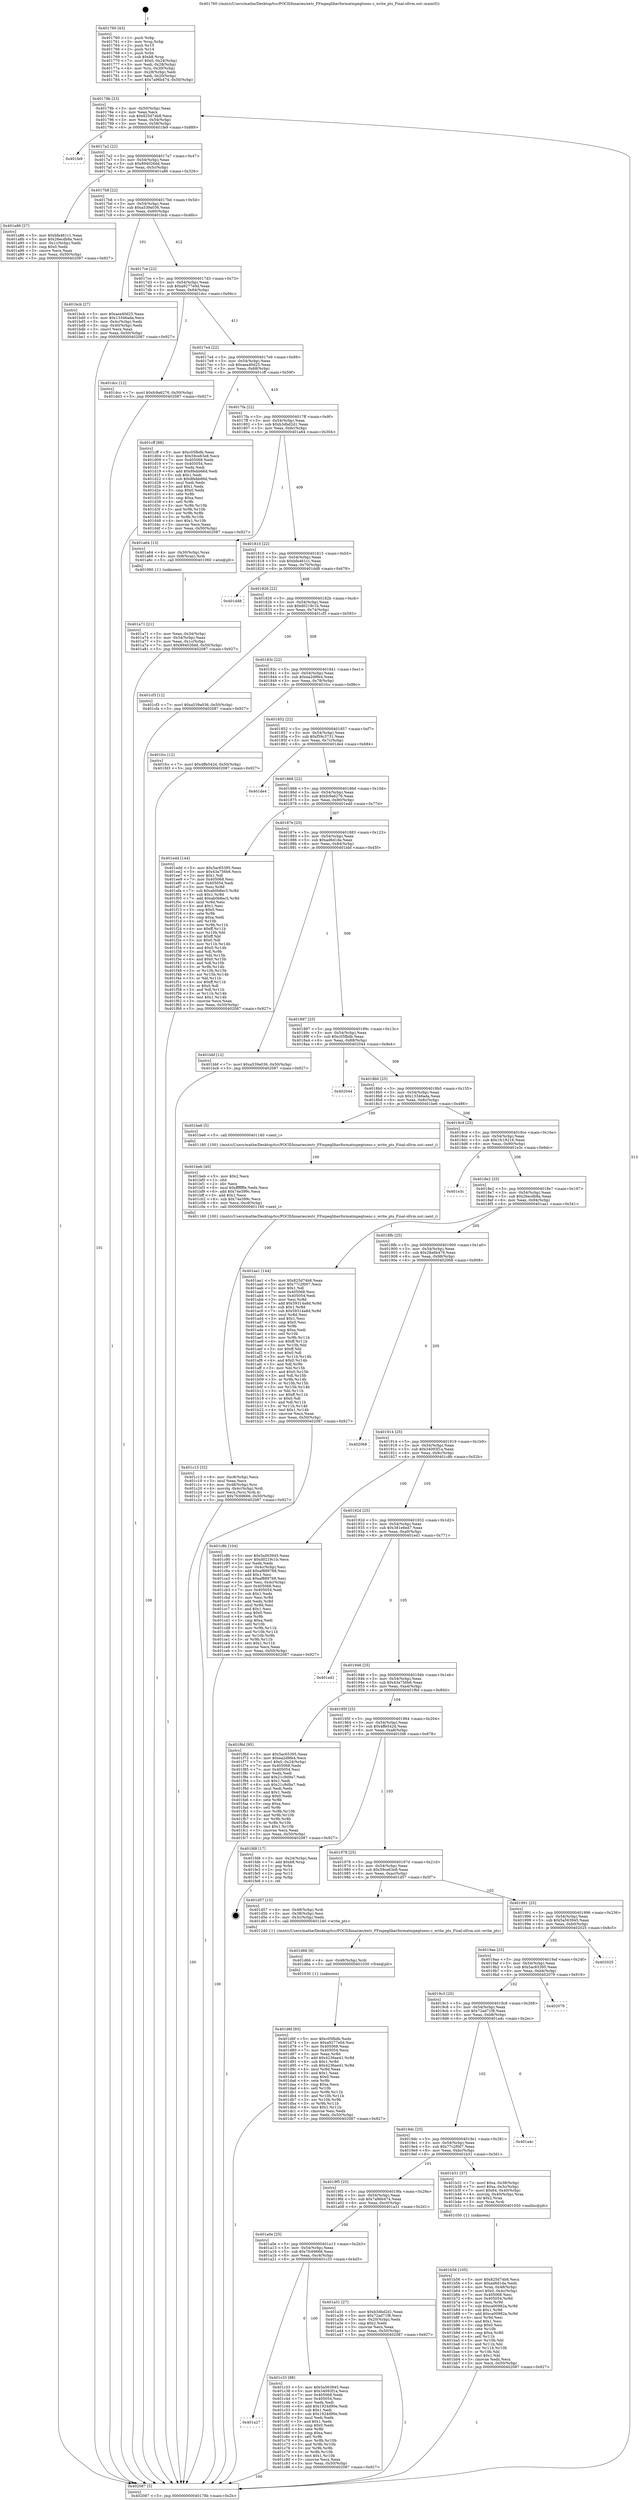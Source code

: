 digraph "0x401760" {
  label = "0x401760 (/mnt/c/Users/mathe/Desktop/tcc/POCII/binaries/extr_FFmpeglibavformatmpegtsenc.c_write_pts_Final-ollvm.out::main(0))"
  labelloc = "t"
  node[shape=record]

  Entry [label="",width=0.3,height=0.3,shape=circle,fillcolor=black,style=filled]
  "0x40178b" [label="{
     0x40178b [23]\l
     | [instrs]\l
     &nbsp;&nbsp;0x40178b \<+3\>: mov -0x50(%rbp),%eax\l
     &nbsp;&nbsp;0x40178e \<+2\>: mov %eax,%ecx\l
     &nbsp;&nbsp;0x401790 \<+6\>: sub $0x825d74b8,%ecx\l
     &nbsp;&nbsp;0x401796 \<+3\>: mov %eax,-0x54(%rbp)\l
     &nbsp;&nbsp;0x401799 \<+3\>: mov %ecx,-0x58(%rbp)\l
     &nbsp;&nbsp;0x40179c \<+6\>: je 0000000000401fe9 \<main+0x889\>\l
  }"]
  "0x401fe9" [label="{
     0x401fe9\l
  }", style=dashed]
  "0x4017a2" [label="{
     0x4017a2 [22]\l
     | [instrs]\l
     &nbsp;&nbsp;0x4017a2 \<+5\>: jmp 00000000004017a7 \<main+0x47\>\l
     &nbsp;&nbsp;0x4017a7 \<+3\>: mov -0x54(%rbp),%eax\l
     &nbsp;&nbsp;0x4017aa \<+5\>: sub $0x894026dd,%eax\l
     &nbsp;&nbsp;0x4017af \<+3\>: mov %eax,-0x5c(%rbp)\l
     &nbsp;&nbsp;0x4017b2 \<+6\>: je 0000000000401a86 \<main+0x326\>\l
  }"]
  Exit [label="",width=0.3,height=0.3,shape=circle,fillcolor=black,style=filled,peripheries=2]
  "0x401a86" [label="{
     0x401a86 [27]\l
     | [instrs]\l
     &nbsp;&nbsp;0x401a86 \<+5\>: mov $0xbfa461c1,%eax\l
     &nbsp;&nbsp;0x401a8b \<+5\>: mov $0x26ecdb8a,%ecx\l
     &nbsp;&nbsp;0x401a90 \<+3\>: mov -0x1c(%rbp),%edx\l
     &nbsp;&nbsp;0x401a93 \<+3\>: cmp $0x0,%edx\l
     &nbsp;&nbsp;0x401a96 \<+3\>: cmove %ecx,%eax\l
     &nbsp;&nbsp;0x401a99 \<+3\>: mov %eax,-0x50(%rbp)\l
     &nbsp;&nbsp;0x401a9c \<+5\>: jmp 0000000000402087 \<main+0x927\>\l
  }"]
  "0x4017b8" [label="{
     0x4017b8 [22]\l
     | [instrs]\l
     &nbsp;&nbsp;0x4017b8 \<+5\>: jmp 00000000004017bd \<main+0x5d\>\l
     &nbsp;&nbsp;0x4017bd \<+3\>: mov -0x54(%rbp),%eax\l
     &nbsp;&nbsp;0x4017c0 \<+5\>: sub $0xa539a036,%eax\l
     &nbsp;&nbsp;0x4017c5 \<+3\>: mov %eax,-0x60(%rbp)\l
     &nbsp;&nbsp;0x4017c8 \<+6\>: je 0000000000401bcb \<main+0x46b\>\l
  }"]
  "0x401d6f" [label="{
     0x401d6f [93]\l
     | [instrs]\l
     &nbsp;&nbsp;0x401d6f \<+5\>: mov $0xc05fbdb,%edx\l
     &nbsp;&nbsp;0x401d74 \<+5\>: mov $0xa9277e0d,%esi\l
     &nbsp;&nbsp;0x401d79 \<+7\>: mov 0x405068,%eax\l
     &nbsp;&nbsp;0x401d80 \<+7\>: mov 0x405054,%ecx\l
     &nbsp;&nbsp;0x401d87 \<+3\>: mov %eax,%r8d\l
     &nbsp;&nbsp;0x401d8a \<+7\>: add $0x4236ae41,%r8d\l
     &nbsp;&nbsp;0x401d91 \<+4\>: sub $0x1,%r8d\l
     &nbsp;&nbsp;0x401d95 \<+7\>: sub $0x4236ae41,%r8d\l
     &nbsp;&nbsp;0x401d9c \<+4\>: imul %r8d,%eax\l
     &nbsp;&nbsp;0x401da0 \<+3\>: and $0x1,%eax\l
     &nbsp;&nbsp;0x401da3 \<+3\>: cmp $0x0,%eax\l
     &nbsp;&nbsp;0x401da6 \<+4\>: sete %r9b\l
     &nbsp;&nbsp;0x401daa \<+3\>: cmp $0xa,%ecx\l
     &nbsp;&nbsp;0x401dad \<+4\>: setl %r10b\l
     &nbsp;&nbsp;0x401db1 \<+3\>: mov %r9b,%r11b\l
     &nbsp;&nbsp;0x401db4 \<+3\>: and %r10b,%r11b\l
     &nbsp;&nbsp;0x401db7 \<+3\>: xor %r10b,%r9b\l
     &nbsp;&nbsp;0x401dba \<+3\>: or %r9b,%r11b\l
     &nbsp;&nbsp;0x401dbd \<+4\>: test $0x1,%r11b\l
     &nbsp;&nbsp;0x401dc1 \<+3\>: cmovne %esi,%edx\l
     &nbsp;&nbsp;0x401dc4 \<+3\>: mov %edx,-0x50(%rbp)\l
     &nbsp;&nbsp;0x401dc7 \<+5\>: jmp 0000000000402087 \<main+0x927\>\l
  }"]
  "0x401bcb" [label="{
     0x401bcb [27]\l
     | [instrs]\l
     &nbsp;&nbsp;0x401bcb \<+5\>: mov $0xaea40d25,%eax\l
     &nbsp;&nbsp;0x401bd0 \<+5\>: mov $0x13346ada,%ecx\l
     &nbsp;&nbsp;0x401bd5 \<+3\>: mov -0x4c(%rbp),%edx\l
     &nbsp;&nbsp;0x401bd8 \<+3\>: cmp -0x40(%rbp),%edx\l
     &nbsp;&nbsp;0x401bdb \<+3\>: cmovl %ecx,%eax\l
     &nbsp;&nbsp;0x401bde \<+3\>: mov %eax,-0x50(%rbp)\l
     &nbsp;&nbsp;0x401be1 \<+5\>: jmp 0000000000402087 \<main+0x927\>\l
  }"]
  "0x4017ce" [label="{
     0x4017ce [22]\l
     | [instrs]\l
     &nbsp;&nbsp;0x4017ce \<+5\>: jmp 00000000004017d3 \<main+0x73\>\l
     &nbsp;&nbsp;0x4017d3 \<+3\>: mov -0x54(%rbp),%eax\l
     &nbsp;&nbsp;0x4017d6 \<+5\>: sub $0xa9277e0d,%eax\l
     &nbsp;&nbsp;0x4017db \<+3\>: mov %eax,-0x64(%rbp)\l
     &nbsp;&nbsp;0x4017de \<+6\>: je 0000000000401dcc \<main+0x66c\>\l
  }"]
  "0x401d66" [label="{
     0x401d66 [9]\l
     | [instrs]\l
     &nbsp;&nbsp;0x401d66 \<+4\>: mov -0x48(%rbp),%rdi\l
     &nbsp;&nbsp;0x401d6a \<+5\>: call 0000000000401030 \<free@plt\>\l
     | [calls]\l
     &nbsp;&nbsp;0x401030 \{1\} (unknown)\l
  }"]
  "0x401dcc" [label="{
     0x401dcc [12]\l
     | [instrs]\l
     &nbsp;&nbsp;0x401dcc \<+7\>: movl $0xfc9a6276,-0x50(%rbp)\l
     &nbsp;&nbsp;0x401dd3 \<+5\>: jmp 0000000000402087 \<main+0x927\>\l
  }"]
  "0x4017e4" [label="{
     0x4017e4 [22]\l
     | [instrs]\l
     &nbsp;&nbsp;0x4017e4 \<+5\>: jmp 00000000004017e9 \<main+0x89\>\l
     &nbsp;&nbsp;0x4017e9 \<+3\>: mov -0x54(%rbp),%eax\l
     &nbsp;&nbsp;0x4017ec \<+5\>: sub $0xaea40d25,%eax\l
     &nbsp;&nbsp;0x4017f1 \<+3\>: mov %eax,-0x68(%rbp)\l
     &nbsp;&nbsp;0x4017f4 \<+6\>: je 0000000000401cff \<main+0x59f\>\l
  }"]
  "0x401a27" [label="{
     0x401a27\l
  }", style=dashed]
  "0x401cff" [label="{
     0x401cff [88]\l
     | [instrs]\l
     &nbsp;&nbsp;0x401cff \<+5\>: mov $0xc05fbdb,%eax\l
     &nbsp;&nbsp;0x401d04 \<+5\>: mov $0x59ce63e8,%ecx\l
     &nbsp;&nbsp;0x401d09 \<+7\>: mov 0x405068,%edx\l
     &nbsp;&nbsp;0x401d10 \<+7\>: mov 0x405054,%esi\l
     &nbsp;&nbsp;0x401d17 \<+2\>: mov %edx,%edi\l
     &nbsp;&nbsp;0x401d19 \<+6\>: add $0x8febb66d,%edi\l
     &nbsp;&nbsp;0x401d1f \<+3\>: sub $0x1,%edi\l
     &nbsp;&nbsp;0x401d22 \<+6\>: sub $0x8febb66d,%edi\l
     &nbsp;&nbsp;0x401d28 \<+3\>: imul %edi,%edx\l
     &nbsp;&nbsp;0x401d2b \<+3\>: and $0x1,%edx\l
     &nbsp;&nbsp;0x401d2e \<+3\>: cmp $0x0,%edx\l
     &nbsp;&nbsp;0x401d31 \<+4\>: sete %r8b\l
     &nbsp;&nbsp;0x401d35 \<+3\>: cmp $0xa,%esi\l
     &nbsp;&nbsp;0x401d38 \<+4\>: setl %r9b\l
     &nbsp;&nbsp;0x401d3c \<+3\>: mov %r8b,%r10b\l
     &nbsp;&nbsp;0x401d3f \<+3\>: and %r9b,%r10b\l
     &nbsp;&nbsp;0x401d42 \<+3\>: xor %r9b,%r8b\l
     &nbsp;&nbsp;0x401d45 \<+3\>: or %r8b,%r10b\l
     &nbsp;&nbsp;0x401d48 \<+4\>: test $0x1,%r10b\l
     &nbsp;&nbsp;0x401d4c \<+3\>: cmovne %ecx,%eax\l
     &nbsp;&nbsp;0x401d4f \<+3\>: mov %eax,-0x50(%rbp)\l
     &nbsp;&nbsp;0x401d52 \<+5\>: jmp 0000000000402087 \<main+0x927\>\l
  }"]
  "0x4017fa" [label="{
     0x4017fa [22]\l
     | [instrs]\l
     &nbsp;&nbsp;0x4017fa \<+5\>: jmp 00000000004017ff \<main+0x9f\>\l
     &nbsp;&nbsp;0x4017ff \<+3\>: mov -0x54(%rbp),%eax\l
     &nbsp;&nbsp;0x401802 \<+5\>: sub $0xb3dbd2d1,%eax\l
     &nbsp;&nbsp;0x401807 \<+3\>: mov %eax,-0x6c(%rbp)\l
     &nbsp;&nbsp;0x40180a \<+6\>: je 0000000000401a64 \<main+0x304\>\l
  }"]
  "0x401c33" [label="{
     0x401c33 [88]\l
     | [instrs]\l
     &nbsp;&nbsp;0x401c33 \<+5\>: mov $0x5a563945,%eax\l
     &nbsp;&nbsp;0x401c38 \<+5\>: mov $0x34093f1a,%ecx\l
     &nbsp;&nbsp;0x401c3d \<+7\>: mov 0x405068,%edx\l
     &nbsp;&nbsp;0x401c44 \<+7\>: mov 0x405054,%esi\l
     &nbsp;&nbsp;0x401c4b \<+2\>: mov %edx,%edi\l
     &nbsp;&nbsp;0x401c4d \<+6\>: add $0x1924d90e,%edi\l
     &nbsp;&nbsp;0x401c53 \<+3\>: sub $0x1,%edi\l
     &nbsp;&nbsp;0x401c56 \<+6\>: sub $0x1924d90e,%edi\l
     &nbsp;&nbsp;0x401c5c \<+3\>: imul %edi,%edx\l
     &nbsp;&nbsp;0x401c5f \<+3\>: and $0x1,%edx\l
     &nbsp;&nbsp;0x401c62 \<+3\>: cmp $0x0,%edx\l
     &nbsp;&nbsp;0x401c65 \<+4\>: sete %r8b\l
     &nbsp;&nbsp;0x401c69 \<+3\>: cmp $0xa,%esi\l
     &nbsp;&nbsp;0x401c6c \<+4\>: setl %r9b\l
     &nbsp;&nbsp;0x401c70 \<+3\>: mov %r8b,%r10b\l
     &nbsp;&nbsp;0x401c73 \<+3\>: and %r9b,%r10b\l
     &nbsp;&nbsp;0x401c76 \<+3\>: xor %r9b,%r8b\l
     &nbsp;&nbsp;0x401c79 \<+3\>: or %r8b,%r10b\l
     &nbsp;&nbsp;0x401c7c \<+4\>: test $0x1,%r10b\l
     &nbsp;&nbsp;0x401c80 \<+3\>: cmovne %ecx,%eax\l
     &nbsp;&nbsp;0x401c83 \<+3\>: mov %eax,-0x50(%rbp)\l
     &nbsp;&nbsp;0x401c86 \<+5\>: jmp 0000000000402087 \<main+0x927\>\l
  }"]
  "0x401a64" [label="{
     0x401a64 [13]\l
     | [instrs]\l
     &nbsp;&nbsp;0x401a64 \<+4\>: mov -0x30(%rbp),%rax\l
     &nbsp;&nbsp;0x401a68 \<+4\>: mov 0x8(%rax),%rdi\l
     &nbsp;&nbsp;0x401a6c \<+5\>: call 0000000000401060 \<atoi@plt\>\l
     | [calls]\l
     &nbsp;&nbsp;0x401060 \{1\} (unknown)\l
  }"]
  "0x401810" [label="{
     0x401810 [22]\l
     | [instrs]\l
     &nbsp;&nbsp;0x401810 \<+5\>: jmp 0000000000401815 \<main+0xb5\>\l
     &nbsp;&nbsp;0x401815 \<+3\>: mov -0x54(%rbp),%eax\l
     &nbsp;&nbsp;0x401818 \<+5\>: sub $0xbfa461c1,%eax\l
     &nbsp;&nbsp;0x40181d \<+3\>: mov %eax,-0x70(%rbp)\l
     &nbsp;&nbsp;0x401820 \<+6\>: je 0000000000401dd8 \<main+0x678\>\l
  }"]
  "0x401c13" [label="{
     0x401c13 [32]\l
     | [instrs]\l
     &nbsp;&nbsp;0x401c13 \<+6\>: mov -0xc8(%rbp),%ecx\l
     &nbsp;&nbsp;0x401c19 \<+3\>: imul %eax,%ecx\l
     &nbsp;&nbsp;0x401c1c \<+4\>: mov -0x48(%rbp),%rsi\l
     &nbsp;&nbsp;0x401c20 \<+4\>: movslq -0x4c(%rbp),%rdi\l
     &nbsp;&nbsp;0x401c24 \<+3\>: mov %ecx,(%rsi,%rdi,4)\l
     &nbsp;&nbsp;0x401c27 \<+7\>: movl $0x7fc69666,-0x50(%rbp)\l
     &nbsp;&nbsp;0x401c2e \<+5\>: jmp 0000000000402087 \<main+0x927\>\l
  }"]
  "0x401dd8" [label="{
     0x401dd8\l
  }", style=dashed]
  "0x401826" [label="{
     0x401826 [22]\l
     | [instrs]\l
     &nbsp;&nbsp;0x401826 \<+5\>: jmp 000000000040182b \<main+0xcb\>\l
     &nbsp;&nbsp;0x40182b \<+3\>: mov -0x54(%rbp),%eax\l
     &nbsp;&nbsp;0x40182e \<+5\>: sub $0xd0219c1b,%eax\l
     &nbsp;&nbsp;0x401833 \<+3\>: mov %eax,-0x74(%rbp)\l
     &nbsp;&nbsp;0x401836 \<+6\>: je 0000000000401cf3 \<main+0x593\>\l
  }"]
  "0x401beb" [label="{
     0x401beb [40]\l
     | [instrs]\l
     &nbsp;&nbsp;0x401beb \<+5\>: mov $0x2,%ecx\l
     &nbsp;&nbsp;0x401bf0 \<+1\>: cltd\l
     &nbsp;&nbsp;0x401bf1 \<+2\>: idiv %ecx\l
     &nbsp;&nbsp;0x401bf3 \<+6\>: imul $0xfffffffe,%edx,%ecx\l
     &nbsp;&nbsp;0x401bf9 \<+6\>: add $0x74e399c,%ecx\l
     &nbsp;&nbsp;0x401bff \<+3\>: add $0x1,%ecx\l
     &nbsp;&nbsp;0x401c02 \<+6\>: sub $0x74e399c,%ecx\l
     &nbsp;&nbsp;0x401c08 \<+6\>: mov %ecx,-0xc8(%rbp)\l
     &nbsp;&nbsp;0x401c0e \<+5\>: call 0000000000401160 \<next_i\>\l
     | [calls]\l
     &nbsp;&nbsp;0x401160 \{100\} (/mnt/c/Users/mathe/Desktop/tcc/POCII/binaries/extr_FFmpeglibavformatmpegtsenc.c_write_pts_Final-ollvm.out::next_i)\l
  }"]
  "0x401cf3" [label="{
     0x401cf3 [12]\l
     | [instrs]\l
     &nbsp;&nbsp;0x401cf3 \<+7\>: movl $0xa539a036,-0x50(%rbp)\l
     &nbsp;&nbsp;0x401cfa \<+5\>: jmp 0000000000402087 \<main+0x927\>\l
  }"]
  "0x40183c" [label="{
     0x40183c [22]\l
     | [instrs]\l
     &nbsp;&nbsp;0x40183c \<+5\>: jmp 0000000000401841 \<main+0xe1\>\l
     &nbsp;&nbsp;0x401841 \<+3\>: mov -0x54(%rbp),%eax\l
     &nbsp;&nbsp;0x401844 \<+5\>: sub $0xea2d9fe4,%eax\l
     &nbsp;&nbsp;0x401849 \<+3\>: mov %eax,-0x78(%rbp)\l
     &nbsp;&nbsp;0x40184c \<+6\>: je 0000000000401fcc \<main+0x86c\>\l
  }"]
  "0x401b56" [label="{
     0x401b56 [105]\l
     | [instrs]\l
     &nbsp;&nbsp;0x401b56 \<+5\>: mov $0x825d74b8,%ecx\l
     &nbsp;&nbsp;0x401b5b \<+5\>: mov $0xad6d1da,%edx\l
     &nbsp;&nbsp;0x401b60 \<+4\>: mov %rax,-0x48(%rbp)\l
     &nbsp;&nbsp;0x401b64 \<+7\>: movl $0x0,-0x4c(%rbp)\l
     &nbsp;&nbsp;0x401b6b \<+7\>: mov 0x405068,%esi\l
     &nbsp;&nbsp;0x401b72 \<+8\>: mov 0x405054,%r8d\l
     &nbsp;&nbsp;0x401b7a \<+3\>: mov %esi,%r9d\l
     &nbsp;&nbsp;0x401b7d \<+7\>: sub $0xca00982a,%r9d\l
     &nbsp;&nbsp;0x401b84 \<+4\>: sub $0x1,%r9d\l
     &nbsp;&nbsp;0x401b88 \<+7\>: add $0xca00982a,%r9d\l
     &nbsp;&nbsp;0x401b8f \<+4\>: imul %r9d,%esi\l
     &nbsp;&nbsp;0x401b93 \<+3\>: and $0x1,%esi\l
     &nbsp;&nbsp;0x401b96 \<+3\>: cmp $0x0,%esi\l
     &nbsp;&nbsp;0x401b99 \<+4\>: sete %r10b\l
     &nbsp;&nbsp;0x401b9d \<+4\>: cmp $0xa,%r8d\l
     &nbsp;&nbsp;0x401ba1 \<+4\>: setl %r11b\l
     &nbsp;&nbsp;0x401ba5 \<+3\>: mov %r10b,%bl\l
     &nbsp;&nbsp;0x401ba8 \<+3\>: and %r11b,%bl\l
     &nbsp;&nbsp;0x401bab \<+3\>: xor %r11b,%r10b\l
     &nbsp;&nbsp;0x401bae \<+3\>: or %r10b,%bl\l
     &nbsp;&nbsp;0x401bb1 \<+3\>: test $0x1,%bl\l
     &nbsp;&nbsp;0x401bb4 \<+3\>: cmovne %edx,%ecx\l
     &nbsp;&nbsp;0x401bb7 \<+3\>: mov %ecx,-0x50(%rbp)\l
     &nbsp;&nbsp;0x401bba \<+5\>: jmp 0000000000402087 \<main+0x927\>\l
  }"]
  "0x401fcc" [label="{
     0x401fcc [12]\l
     | [instrs]\l
     &nbsp;&nbsp;0x401fcc \<+7\>: movl $0x4ffe542d,-0x50(%rbp)\l
     &nbsp;&nbsp;0x401fd3 \<+5\>: jmp 0000000000402087 \<main+0x927\>\l
  }"]
  "0x401852" [label="{
     0x401852 [22]\l
     | [instrs]\l
     &nbsp;&nbsp;0x401852 \<+5\>: jmp 0000000000401857 \<main+0xf7\>\l
     &nbsp;&nbsp;0x401857 \<+3\>: mov -0x54(%rbp),%eax\l
     &nbsp;&nbsp;0x40185a \<+5\>: sub $0xf59c3731,%eax\l
     &nbsp;&nbsp;0x40185f \<+3\>: mov %eax,-0x7c(%rbp)\l
     &nbsp;&nbsp;0x401862 \<+6\>: je 0000000000401de4 \<main+0x684\>\l
  }"]
  "0x401a71" [label="{
     0x401a71 [21]\l
     | [instrs]\l
     &nbsp;&nbsp;0x401a71 \<+3\>: mov %eax,-0x34(%rbp)\l
     &nbsp;&nbsp;0x401a74 \<+3\>: mov -0x34(%rbp),%eax\l
     &nbsp;&nbsp;0x401a77 \<+3\>: mov %eax,-0x1c(%rbp)\l
     &nbsp;&nbsp;0x401a7a \<+7\>: movl $0x894026dd,-0x50(%rbp)\l
     &nbsp;&nbsp;0x401a81 \<+5\>: jmp 0000000000402087 \<main+0x927\>\l
  }"]
  "0x401de4" [label="{
     0x401de4\l
  }", style=dashed]
  "0x401868" [label="{
     0x401868 [22]\l
     | [instrs]\l
     &nbsp;&nbsp;0x401868 \<+5\>: jmp 000000000040186d \<main+0x10d\>\l
     &nbsp;&nbsp;0x40186d \<+3\>: mov -0x54(%rbp),%eax\l
     &nbsp;&nbsp;0x401870 \<+5\>: sub $0xfc9a6276,%eax\l
     &nbsp;&nbsp;0x401875 \<+3\>: mov %eax,-0x80(%rbp)\l
     &nbsp;&nbsp;0x401878 \<+6\>: je 0000000000401edd \<main+0x77d\>\l
  }"]
  "0x401760" [label="{
     0x401760 [43]\l
     | [instrs]\l
     &nbsp;&nbsp;0x401760 \<+1\>: push %rbp\l
     &nbsp;&nbsp;0x401761 \<+3\>: mov %rsp,%rbp\l
     &nbsp;&nbsp;0x401764 \<+2\>: push %r15\l
     &nbsp;&nbsp;0x401766 \<+2\>: push %r14\l
     &nbsp;&nbsp;0x401768 \<+1\>: push %rbx\l
     &nbsp;&nbsp;0x401769 \<+7\>: sub $0xb8,%rsp\l
     &nbsp;&nbsp;0x401770 \<+7\>: movl $0x0,-0x24(%rbp)\l
     &nbsp;&nbsp;0x401777 \<+3\>: mov %edi,-0x28(%rbp)\l
     &nbsp;&nbsp;0x40177a \<+4\>: mov %rsi,-0x30(%rbp)\l
     &nbsp;&nbsp;0x40177e \<+3\>: mov -0x28(%rbp),%edi\l
     &nbsp;&nbsp;0x401781 \<+3\>: mov %edi,-0x20(%rbp)\l
     &nbsp;&nbsp;0x401784 \<+7\>: movl $0x7a96b474,-0x50(%rbp)\l
  }"]
  "0x401edd" [label="{
     0x401edd [144]\l
     | [instrs]\l
     &nbsp;&nbsp;0x401edd \<+5\>: mov $0x5ac65395,%eax\l
     &nbsp;&nbsp;0x401ee2 \<+5\>: mov $0x43a756b6,%ecx\l
     &nbsp;&nbsp;0x401ee7 \<+2\>: mov $0x1,%dl\l
     &nbsp;&nbsp;0x401ee9 \<+7\>: mov 0x405068,%esi\l
     &nbsp;&nbsp;0x401ef0 \<+7\>: mov 0x405054,%edi\l
     &nbsp;&nbsp;0x401ef7 \<+3\>: mov %esi,%r8d\l
     &nbsp;&nbsp;0x401efa \<+7\>: sub $0xab0b8ec5,%r8d\l
     &nbsp;&nbsp;0x401f01 \<+4\>: sub $0x1,%r8d\l
     &nbsp;&nbsp;0x401f05 \<+7\>: add $0xab0b8ec5,%r8d\l
     &nbsp;&nbsp;0x401f0c \<+4\>: imul %r8d,%esi\l
     &nbsp;&nbsp;0x401f10 \<+3\>: and $0x1,%esi\l
     &nbsp;&nbsp;0x401f13 \<+3\>: cmp $0x0,%esi\l
     &nbsp;&nbsp;0x401f16 \<+4\>: sete %r9b\l
     &nbsp;&nbsp;0x401f1a \<+3\>: cmp $0xa,%edi\l
     &nbsp;&nbsp;0x401f1d \<+4\>: setl %r10b\l
     &nbsp;&nbsp;0x401f21 \<+3\>: mov %r9b,%r11b\l
     &nbsp;&nbsp;0x401f24 \<+4\>: xor $0xff,%r11b\l
     &nbsp;&nbsp;0x401f28 \<+3\>: mov %r10b,%bl\l
     &nbsp;&nbsp;0x401f2b \<+3\>: xor $0xff,%bl\l
     &nbsp;&nbsp;0x401f2e \<+3\>: xor $0x0,%dl\l
     &nbsp;&nbsp;0x401f31 \<+3\>: mov %r11b,%r14b\l
     &nbsp;&nbsp;0x401f34 \<+4\>: and $0x0,%r14b\l
     &nbsp;&nbsp;0x401f38 \<+3\>: and %dl,%r9b\l
     &nbsp;&nbsp;0x401f3b \<+3\>: mov %bl,%r15b\l
     &nbsp;&nbsp;0x401f3e \<+4\>: and $0x0,%r15b\l
     &nbsp;&nbsp;0x401f42 \<+3\>: and %dl,%r10b\l
     &nbsp;&nbsp;0x401f45 \<+3\>: or %r9b,%r14b\l
     &nbsp;&nbsp;0x401f48 \<+3\>: or %r10b,%r15b\l
     &nbsp;&nbsp;0x401f4b \<+3\>: xor %r15b,%r14b\l
     &nbsp;&nbsp;0x401f4e \<+3\>: or %bl,%r11b\l
     &nbsp;&nbsp;0x401f51 \<+4\>: xor $0xff,%r11b\l
     &nbsp;&nbsp;0x401f55 \<+3\>: or $0x0,%dl\l
     &nbsp;&nbsp;0x401f58 \<+3\>: and %dl,%r11b\l
     &nbsp;&nbsp;0x401f5b \<+3\>: or %r11b,%r14b\l
     &nbsp;&nbsp;0x401f5e \<+4\>: test $0x1,%r14b\l
     &nbsp;&nbsp;0x401f62 \<+3\>: cmovne %ecx,%eax\l
     &nbsp;&nbsp;0x401f65 \<+3\>: mov %eax,-0x50(%rbp)\l
     &nbsp;&nbsp;0x401f68 \<+5\>: jmp 0000000000402087 \<main+0x927\>\l
  }"]
  "0x40187e" [label="{
     0x40187e [25]\l
     | [instrs]\l
     &nbsp;&nbsp;0x40187e \<+5\>: jmp 0000000000401883 \<main+0x123\>\l
     &nbsp;&nbsp;0x401883 \<+3\>: mov -0x54(%rbp),%eax\l
     &nbsp;&nbsp;0x401886 \<+5\>: sub $0xad6d1da,%eax\l
     &nbsp;&nbsp;0x40188b \<+6\>: mov %eax,-0x84(%rbp)\l
     &nbsp;&nbsp;0x401891 \<+6\>: je 0000000000401bbf \<main+0x45f\>\l
  }"]
  "0x402087" [label="{
     0x402087 [5]\l
     | [instrs]\l
     &nbsp;&nbsp;0x402087 \<+5\>: jmp 000000000040178b \<main+0x2b\>\l
  }"]
  "0x401bbf" [label="{
     0x401bbf [12]\l
     | [instrs]\l
     &nbsp;&nbsp;0x401bbf \<+7\>: movl $0xa539a036,-0x50(%rbp)\l
     &nbsp;&nbsp;0x401bc6 \<+5\>: jmp 0000000000402087 \<main+0x927\>\l
  }"]
  "0x401897" [label="{
     0x401897 [25]\l
     | [instrs]\l
     &nbsp;&nbsp;0x401897 \<+5\>: jmp 000000000040189c \<main+0x13c\>\l
     &nbsp;&nbsp;0x40189c \<+3\>: mov -0x54(%rbp),%eax\l
     &nbsp;&nbsp;0x40189f \<+5\>: sub $0xc05fbdb,%eax\l
     &nbsp;&nbsp;0x4018a4 \<+6\>: mov %eax,-0x88(%rbp)\l
     &nbsp;&nbsp;0x4018aa \<+6\>: je 0000000000402044 \<main+0x8e4\>\l
  }"]
  "0x401a0e" [label="{
     0x401a0e [25]\l
     | [instrs]\l
     &nbsp;&nbsp;0x401a0e \<+5\>: jmp 0000000000401a13 \<main+0x2b3\>\l
     &nbsp;&nbsp;0x401a13 \<+3\>: mov -0x54(%rbp),%eax\l
     &nbsp;&nbsp;0x401a16 \<+5\>: sub $0x7fc69666,%eax\l
     &nbsp;&nbsp;0x401a1b \<+6\>: mov %eax,-0xc4(%rbp)\l
     &nbsp;&nbsp;0x401a21 \<+6\>: je 0000000000401c33 \<main+0x4d3\>\l
  }"]
  "0x402044" [label="{
     0x402044\l
  }", style=dashed]
  "0x4018b0" [label="{
     0x4018b0 [25]\l
     | [instrs]\l
     &nbsp;&nbsp;0x4018b0 \<+5\>: jmp 00000000004018b5 \<main+0x155\>\l
     &nbsp;&nbsp;0x4018b5 \<+3\>: mov -0x54(%rbp),%eax\l
     &nbsp;&nbsp;0x4018b8 \<+5\>: sub $0x13346ada,%eax\l
     &nbsp;&nbsp;0x4018bd \<+6\>: mov %eax,-0x8c(%rbp)\l
     &nbsp;&nbsp;0x4018c3 \<+6\>: je 0000000000401be6 \<main+0x486\>\l
  }"]
  "0x401a31" [label="{
     0x401a31 [27]\l
     | [instrs]\l
     &nbsp;&nbsp;0x401a31 \<+5\>: mov $0xb3dbd2d1,%eax\l
     &nbsp;&nbsp;0x401a36 \<+5\>: mov $0x72ad71f8,%ecx\l
     &nbsp;&nbsp;0x401a3b \<+3\>: mov -0x20(%rbp),%edx\l
     &nbsp;&nbsp;0x401a3e \<+3\>: cmp $0x2,%edx\l
     &nbsp;&nbsp;0x401a41 \<+3\>: cmovne %ecx,%eax\l
     &nbsp;&nbsp;0x401a44 \<+3\>: mov %eax,-0x50(%rbp)\l
     &nbsp;&nbsp;0x401a47 \<+5\>: jmp 0000000000402087 \<main+0x927\>\l
  }"]
  "0x401be6" [label="{
     0x401be6 [5]\l
     | [instrs]\l
     &nbsp;&nbsp;0x401be6 \<+5\>: call 0000000000401160 \<next_i\>\l
     | [calls]\l
     &nbsp;&nbsp;0x401160 \{100\} (/mnt/c/Users/mathe/Desktop/tcc/POCII/binaries/extr_FFmpeglibavformatmpegtsenc.c_write_pts_Final-ollvm.out::next_i)\l
  }"]
  "0x4018c9" [label="{
     0x4018c9 [25]\l
     | [instrs]\l
     &nbsp;&nbsp;0x4018c9 \<+5\>: jmp 00000000004018ce \<main+0x16e\>\l
     &nbsp;&nbsp;0x4018ce \<+3\>: mov -0x54(%rbp),%eax\l
     &nbsp;&nbsp;0x4018d1 \<+5\>: sub $0x1fc18216,%eax\l
     &nbsp;&nbsp;0x4018d6 \<+6\>: mov %eax,-0x90(%rbp)\l
     &nbsp;&nbsp;0x4018dc \<+6\>: je 0000000000401e3c \<main+0x6dc\>\l
  }"]
  "0x4019f5" [label="{
     0x4019f5 [25]\l
     | [instrs]\l
     &nbsp;&nbsp;0x4019f5 \<+5\>: jmp 00000000004019fa \<main+0x29a\>\l
     &nbsp;&nbsp;0x4019fa \<+3\>: mov -0x54(%rbp),%eax\l
     &nbsp;&nbsp;0x4019fd \<+5\>: sub $0x7a96b474,%eax\l
     &nbsp;&nbsp;0x401a02 \<+6\>: mov %eax,-0xc0(%rbp)\l
     &nbsp;&nbsp;0x401a08 \<+6\>: je 0000000000401a31 \<main+0x2d1\>\l
  }"]
  "0x401e3c" [label="{
     0x401e3c\l
  }", style=dashed]
  "0x4018e2" [label="{
     0x4018e2 [25]\l
     | [instrs]\l
     &nbsp;&nbsp;0x4018e2 \<+5\>: jmp 00000000004018e7 \<main+0x187\>\l
     &nbsp;&nbsp;0x4018e7 \<+3\>: mov -0x54(%rbp),%eax\l
     &nbsp;&nbsp;0x4018ea \<+5\>: sub $0x26ecdb8a,%eax\l
     &nbsp;&nbsp;0x4018ef \<+6\>: mov %eax,-0x94(%rbp)\l
     &nbsp;&nbsp;0x4018f5 \<+6\>: je 0000000000401aa1 \<main+0x341\>\l
  }"]
  "0x401b31" [label="{
     0x401b31 [37]\l
     | [instrs]\l
     &nbsp;&nbsp;0x401b31 \<+7\>: movl $0xa,-0x38(%rbp)\l
     &nbsp;&nbsp;0x401b38 \<+7\>: movl $0xa,-0x3c(%rbp)\l
     &nbsp;&nbsp;0x401b3f \<+7\>: movl $0x64,-0x40(%rbp)\l
     &nbsp;&nbsp;0x401b46 \<+4\>: movslq -0x40(%rbp),%rax\l
     &nbsp;&nbsp;0x401b4a \<+4\>: shl $0x2,%rax\l
     &nbsp;&nbsp;0x401b4e \<+3\>: mov %rax,%rdi\l
     &nbsp;&nbsp;0x401b51 \<+5\>: call 0000000000401050 \<malloc@plt\>\l
     | [calls]\l
     &nbsp;&nbsp;0x401050 \{1\} (unknown)\l
  }"]
  "0x401aa1" [label="{
     0x401aa1 [144]\l
     | [instrs]\l
     &nbsp;&nbsp;0x401aa1 \<+5\>: mov $0x825d74b8,%eax\l
     &nbsp;&nbsp;0x401aa6 \<+5\>: mov $0x77c2f007,%ecx\l
     &nbsp;&nbsp;0x401aab \<+2\>: mov $0x1,%dl\l
     &nbsp;&nbsp;0x401aad \<+7\>: mov 0x405068,%esi\l
     &nbsp;&nbsp;0x401ab4 \<+7\>: mov 0x405054,%edi\l
     &nbsp;&nbsp;0x401abb \<+3\>: mov %esi,%r8d\l
     &nbsp;&nbsp;0x401abe \<+7\>: add $0x59314a8d,%r8d\l
     &nbsp;&nbsp;0x401ac5 \<+4\>: sub $0x1,%r8d\l
     &nbsp;&nbsp;0x401ac9 \<+7\>: sub $0x59314a8d,%r8d\l
     &nbsp;&nbsp;0x401ad0 \<+4\>: imul %r8d,%esi\l
     &nbsp;&nbsp;0x401ad4 \<+3\>: and $0x1,%esi\l
     &nbsp;&nbsp;0x401ad7 \<+3\>: cmp $0x0,%esi\l
     &nbsp;&nbsp;0x401ada \<+4\>: sete %r9b\l
     &nbsp;&nbsp;0x401ade \<+3\>: cmp $0xa,%edi\l
     &nbsp;&nbsp;0x401ae1 \<+4\>: setl %r10b\l
     &nbsp;&nbsp;0x401ae5 \<+3\>: mov %r9b,%r11b\l
     &nbsp;&nbsp;0x401ae8 \<+4\>: xor $0xff,%r11b\l
     &nbsp;&nbsp;0x401aec \<+3\>: mov %r10b,%bl\l
     &nbsp;&nbsp;0x401aef \<+3\>: xor $0xff,%bl\l
     &nbsp;&nbsp;0x401af2 \<+3\>: xor $0x0,%dl\l
     &nbsp;&nbsp;0x401af5 \<+3\>: mov %r11b,%r14b\l
     &nbsp;&nbsp;0x401af8 \<+4\>: and $0x0,%r14b\l
     &nbsp;&nbsp;0x401afc \<+3\>: and %dl,%r9b\l
     &nbsp;&nbsp;0x401aff \<+3\>: mov %bl,%r15b\l
     &nbsp;&nbsp;0x401b02 \<+4\>: and $0x0,%r15b\l
     &nbsp;&nbsp;0x401b06 \<+3\>: and %dl,%r10b\l
     &nbsp;&nbsp;0x401b09 \<+3\>: or %r9b,%r14b\l
     &nbsp;&nbsp;0x401b0c \<+3\>: or %r10b,%r15b\l
     &nbsp;&nbsp;0x401b0f \<+3\>: xor %r15b,%r14b\l
     &nbsp;&nbsp;0x401b12 \<+3\>: or %bl,%r11b\l
     &nbsp;&nbsp;0x401b15 \<+4\>: xor $0xff,%r11b\l
     &nbsp;&nbsp;0x401b19 \<+3\>: or $0x0,%dl\l
     &nbsp;&nbsp;0x401b1c \<+3\>: and %dl,%r11b\l
     &nbsp;&nbsp;0x401b1f \<+3\>: or %r11b,%r14b\l
     &nbsp;&nbsp;0x401b22 \<+4\>: test $0x1,%r14b\l
     &nbsp;&nbsp;0x401b26 \<+3\>: cmovne %ecx,%eax\l
     &nbsp;&nbsp;0x401b29 \<+3\>: mov %eax,-0x50(%rbp)\l
     &nbsp;&nbsp;0x401b2c \<+5\>: jmp 0000000000402087 \<main+0x927\>\l
  }"]
  "0x4018fb" [label="{
     0x4018fb [25]\l
     | [instrs]\l
     &nbsp;&nbsp;0x4018fb \<+5\>: jmp 0000000000401900 \<main+0x1a0\>\l
     &nbsp;&nbsp;0x401900 \<+3\>: mov -0x54(%rbp),%eax\l
     &nbsp;&nbsp;0x401903 \<+5\>: sub $0x28a6b479,%eax\l
     &nbsp;&nbsp;0x401908 \<+6\>: mov %eax,-0x98(%rbp)\l
     &nbsp;&nbsp;0x40190e \<+6\>: je 0000000000402068 \<main+0x908\>\l
  }"]
  "0x4019dc" [label="{
     0x4019dc [25]\l
     | [instrs]\l
     &nbsp;&nbsp;0x4019dc \<+5\>: jmp 00000000004019e1 \<main+0x281\>\l
     &nbsp;&nbsp;0x4019e1 \<+3\>: mov -0x54(%rbp),%eax\l
     &nbsp;&nbsp;0x4019e4 \<+5\>: sub $0x77c2f007,%eax\l
     &nbsp;&nbsp;0x4019e9 \<+6\>: mov %eax,-0xbc(%rbp)\l
     &nbsp;&nbsp;0x4019ef \<+6\>: je 0000000000401b31 \<main+0x3d1\>\l
  }"]
  "0x402068" [label="{
     0x402068\l
  }", style=dashed]
  "0x401914" [label="{
     0x401914 [25]\l
     | [instrs]\l
     &nbsp;&nbsp;0x401914 \<+5\>: jmp 0000000000401919 \<main+0x1b9\>\l
     &nbsp;&nbsp;0x401919 \<+3\>: mov -0x54(%rbp),%eax\l
     &nbsp;&nbsp;0x40191c \<+5\>: sub $0x34093f1a,%eax\l
     &nbsp;&nbsp;0x401921 \<+6\>: mov %eax,-0x9c(%rbp)\l
     &nbsp;&nbsp;0x401927 \<+6\>: je 0000000000401c8b \<main+0x52b\>\l
  }"]
  "0x401a4c" [label="{
     0x401a4c\l
  }", style=dashed]
  "0x401c8b" [label="{
     0x401c8b [104]\l
     | [instrs]\l
     &nbsp;&nbsp;0x401c8b \<+5\>: mov $0x5a563945,%eax\l
     &nbsp;&nbsp;0x401c90 \<+5\>: mov $0xd0219c1b,%ecx\l
     &nbsp;&nbsp;0x401c95 \<+2\>: xor %edx,%edx\l
     &nbsp;&nbsp;0x401c97 \<+3\>: mov -0x4c(%rbp),%esi\l
     &nbsp;&nbsp;0x401c9a \<+6\>: add $0xaf889768,%esi\l
     &nbsp;&nbsp;0x401ca0 \<+3\>: add $0x1,%esi\l
     &nbsp;&nbsp;0x401ca3 \<+6\>: sub $0xaf889768,%esi\l
     &nbsp;&nbsp;0x401ca9 \<+3\>: mov %esi,-0x4c(%rbp)\l
     &nbsp;&nbsp;0x401cac \<+7\>: mov 0x405068,%esi\l
     &nbsp;&nbsp;0x401cb3 \<+7\>: mov 0x405054,%edi\l
     &nbsp;&nbsp;0x401cba \<+3\>: sub $0x1,%edx\l
     &nbsp;&nbsp;0x401cbd \<+3\>: mov %esi,%r8d\l
     &nbsp;&nbsp;0x401cc0 \<+3\>: add %edx,%r8d\l
     &nbsp;&nbsp;0x401cc3 \<+4\>: imul %r8d,%esi\l
     &nbsp;&nbsp;0x401cc7 \<+3\>: and $0x1,%esi\l
     &nbsp;&nbsp;0x401cca \<+3\>: cmp $0x0,%esi\l
     &nbsp;&nbsp;0x401ccd \<+4\>: sete %r9b\l
     &nbsp;&nbsp;0x401cd1 \<+3\>: cmp $0xa,%edi\l
     &nbsp;&nbsp;0x401cd4 \<+4\>: setl %r10b\l
     &nbsp;&nbsp;0x401cd8 \<+3\>: mov %r9b,%r11b\l
     &nbsp;&nbsp;0x401cdb \<+3\>: and %r10b,%r11b\l
     &nbsp;&nbsp;0x401cde \<+3\>: xor %r10b,%r9b\l
     &nbsp;&nbsp;0x401ce1 \<+3\>: or %r9b,%r11b\l
     &nbsp;&nbsp;0x401ce4 \<+4\>: test $0x1,%r11b\l
     &nbsp;&nbsp;0x401ce8 \<+3\>: cmovne %ecx,%eax\l
     &nbsp;&nbsp;0x401ceb \<+3\>: mov %eax,-0x50(%rbp)\l
     &nbsp;&nbsp;0x401cee \<+5\>: jmp 0000000000402087 \<main+0x927\>\l
  }"]
  "0x40192d" [label="{
     0x40192d [25]\l
     | [instrs]\l
     &nbsp;&nbsp;0x40192d \<+5\>: jmp 0000000000401932 \<main+0x1d2\>\l
     &nbsp;&nbsp;0x401932 \<+3\>: mov -0x54(%rbp),%eax\l
     &nbsp;&nbsp;0x401935 \<+5\>: sub $0x381e6ed7,%eax\l
     &nbsp;&nbsp;0x40193a \<+6\>: mov %eax,-0xa0(%rbp)\l
     &nbsp;&nbsp;0x401940 \<+6\>: je 0000000000401ed1 \<main+0x771\>\l
  }"]
  "0x4019c3" [label="{
     0x4019c3 [25]\l
     | [instrs]\l
     &nbsp;&nbsp;0x4019c3 \<+5\>: jmp 00000000004019c8 \<main+0x268\>\l
     &nbsp;&nbsp;0x4019c8 \<+3\>: mov -0x54(%rbp),%eax\l
     &nbsp;&nbsp;0x4019cb \<+5\>: sub $0x72ad71f8,%eax\l
     &nbsp;&nbsp;0x4019d0 \<+6\>: mov %eax,-0xb8(%rbp)\l
     &nbsp;&nbsp;0x4019d6 \<+6\>: je 0000000000401a4c \<main+0x2ec\>\l
  }"]
  "0x401ed1" [label="{
     0x401ed1\l
  }", style=dashed]
  "0x401946" [label="{
     0x401946 [25]\l
     | [instrs]\l
     &nbsp;&nbsp;0x401946 \<+5\>: jmp 000000000040194b \<main+0x1eb\>\l
     &nbsp;&nbsp;0x40194b \<+3\>: mov -0x54(%rbp),%eax\l
     &nbsp;&nbsp;0x40194e \<+5\>: sub $0x43a756b6,%eax\l
     &nbsp;&nbsp;0x401953 \<+6\>: mov %eax,-0xa4(%rbp)\l
     &nbsp;&nbsp;0x401959 \<+6\>: je 0000000000401f6d \<main+0x80d\>\l
  }"]
  "0x402079" [label="{
     0x402079\l
  }", style=dashed]
  "0x401f6d" [label="{
     0x401f6d [95]\l
     | [instrs]\l
     &nbsp;&nbsp;0x401f6d \<+5\>: mov $0x5ac65395,%eax\l
     &nbsp;&nbsp;0x401f72 \<+5\>: mov $0xea2d9fe4,%ecx\l
     &nbsp;&nbsp;0x401f77 \<+7\>: movl $0x0,-0x24(%rbp)\l
     &nbsp;&nbsp;0x401f7e \<+7\>: mov 0x405068,%edx\l
     &nbsp;&nbsp;0x401f85 \<+7\>: mov 0x405054,%esi\l
     &nbsp;&nbsp;0x401f8c \<+2\>: mov %edx,%edi\l
     &nbsp;&nbsp;0x401f8e \<+6\>: add $0x21c9d9a7,%edi\l
     &nbsp;&nbsp;0x401f94 \<+3\>: sub $0x1,%edi\l
     &nbsp;&nbsp;0x401f97 \<+6\>: sub $0x21c9d9a7,%edi\l
     &nbsp;&nbsp;0x401f9d \<+3\>: imul %edi,%edx\l
     &nbsp;&nbsp;0x401fa0 \<+3\>: and $0x1,%edx\l
     &nbsp;&nbsp;0x401fa3 \<+3\>: cmp $0x0,%edx\l
     &nbsp;&nbsp;0x401fa6 \<+4\>: sete %r8b\l
     &nbsp;&nbsp;0x401faa \<+3\>: cmp $0xa,%esi\l
     &nbsp;&nbsp;0x401fad \<+4\>: setl %r9b\l
     &nbsp;&nbsp;0x401fb1 \<+3\>: mov %r8b,%r10b\l
     &nbsp;&nbsp;0x401fb4 \<+3\>: and %r9b,%r10b\l
     &nbsp;&nbsp;0x401fb7 \<+3\>: xor %r9b,%r8b\l
     &nbsp;&nbsp;0x401fba \<+3\>: or %r8b,%r10b\l
     &nbsp;&nbsp;0x401fbd \<+4\>: test $0x1,%r10b\l
     &nbsp;&nbsp;0x401fc1 \<+3\>: cmovne %ecx,%eax\l
     &nbsp;&nbsp;0x401fc4 \<+3\>: mov %eax,-0x50(%rbp)\l
     &nbsp;&nbsp;0x401fc7 \<+5\>: jmp 0000000000402087 \<main+0x927\>\l
  }"]
  "0x40195f" [label="{
     0x40195f [25]\l
     | [instrs]\l
     &nbsp;&nbsp;0x40195f \<+5\>: jmp 0000000000401964 \<main+0x204\>\l
     &nbsp;&nbsp;0x401964 \<+3\>: mov -0x54(%rbp),%eax\l
     &nbsp;&nbsp;0x401967 \<+5\>: sub $0x4ffe542d,%eax\l
     &nbsp;&nbsp;0x40196c \<+6\>: mov %eax,-0xa8(%rbp)\l
     &nbsp;&nbsp;0x401972 \<+6\>: je 0000000000401fd8 \<main+0x878\>\l
  }"]
  "0x4019aa" [label="{
     0x4019aa [25]\l
     | [instrs]\l
     &nbsp;&nbsp;0x4019aa \<+5\>: jmp 00000000004019af \<main+0x24f\>\l
     &nbsp;&nbsp;0x4019af \<+3\>: mov -0x54(%rbp),%eax\l
     &nbsp;&nbsp;0x4019b2 \<+5\>: sub $0x5ac65395,%eax\l
     &nbsp;&nbsp;0x4019b7 \<+6\>: mov %eax,-0xb4(%rbp)\l
     &nbsp;&nbsp;0x4019bd \<+6\>: je 0000000000402079 \<main+0x919\>\l
  }"]
  "0x401fd8" [label="{
     0x401fd8 [17]\l
     | [instrs]\l
     &nbsp;&nbsp;0x401fd8 \<+3\>: mov -0x24(%rbp),%eax\l
     &nbsp;&nbsp;0x401fdb \<+7\>: add $0xb8,%rsp\l
     &nbsp;&nbsp;0x401fe2 \<+1\>: pop %rbx\l
     &nbsp;&nbsp;0x401fe3 \<+2\>: pop %r14\l
     &nbsp;&nbsp;0x401fe5 \<+2\>: pop %r15\l
     &nbsp;&nbsp;0x401fe7 \<+1\>: pop %rbp\l
     &nbsp;&nbsp;0x401fe8 \<+1\>: ret\l
  }"]
  "0x401978" [label="{
     0x401978 [25]\l
     | [instrs]\l
     &nbsp;&nbsp;0x401978 \<+5\>: jmp 000000000040197d \<main+0x21d\>\l
     &nbsp;&nbsp;0x40197d \<+3\>: mov -0x54(%rbp),%eax\l
     &nbsp;&nbsp;0x401980 \<+5\>: sub $0x59ce63e8,%eax\l
     &nbsp;&nbsp;0x401985 \<+6\>: mov %eax,-0xac(%rbp)\l
     &nbsp;&nbsp;0x40198b \<+6\>: je 0000000000401d57 \<main+0x5f7\>\l
  }"]
  "0x402025" [label="{
     0x402025\l
  }", style=dashed]
  "0x401d57" [label="{
     0x401d57 [15]\l
     | [instrs]\l
     &nbsp;&nbsp;0x401d57 \<+4\>: mov -0x48(%rbp),%rdi\l
     &nbsp;&nbsp;0x401d5b \<+3\>: mov -0x38(%rbp),%esi\l
     &nbsp;&nbsp;0x401d5e \<+3\>: mov -0x3c(%rbp),%edx\l
     &nbsp;&nbsp;0x401d61 \<+5\>: call 0000000000401240 \<write_pts\>\l
     | [calls]\l
     &nbsp;&nbsp;0x401240 \{1\} (/mnt/c/Users/mathe/Desktop/tcc/POCII/binaries/extr_FFmpeglibavformatmpegtsenc.c_write_pts_Final-ollvm.out::write_pts)\l
  }"]
  "0x401991" [label="{
     0x401991 [25]\l
     | [instrs]\l
     &nbsp;&nbsp;0x401991 \<+5\>: jmp 0000000000401996 \<main+0x236\>\l
     &nbsp;&nbsp;0x401996 \<+3\>: mov -0x54(%rbp),%eax\l
     &nbsp;&nbsp;0x401999 \<+5\>: sub $0x5a563945,%eax\l
     &nbsp;&nbsp;0x40199e \<+6\>: mov %eax,-0xb0(%rbp)\l
     &nbsp;&nbsp;0x4019a4 \<+6\>: je 0000000000402025 \<main+0x8c5\>\l
  }"]
  Entry -> "0x401760" [label=" 1"]
  "0x40178b" -> "0x401fe9" [label=" 0"]
  "0x40178b" -> "0x4017a2" [label=" 514"]
  "0x401fd8" -> Exit [label=" 1"]
  "0x4017a2" -> "0x401a86" [label=" 1"]
  "0x4017a2" -> "0x4017b8" [label=" 513"]
  "0x401fcc" -> "0x402087" [label=" 1"]
  "0x4017b8" -> "0x401bcb" [label=" 101"]
  "0x4017b8" -> "0x4017ce" [label=" 412"]
  "0x401f6d" -> "0x402087" [label=" 1"]
  "0x4017ce" -> "0x401dcc" [label=" 1"]
  "0x4017ce" -> "0x4017e4" [label=" 411"]
  "0x401edd" -> "0x402087" [label=" 1"]
  "0x4017e4" -> "0x401cff" [label=" 1"]
  "0x4017e4" -> "0x4017fa" [label=" 410"]
  "0x401dcc" -> "0x402087" [label=" 1"]
  "0x4017fa" -> "0x401a64" [label=" 1"]
  "0x4017fa" -> "0x401810" [label=" 409"]
  "0x401d6f" -> "0x402087" [label=" 1"]
  "0x401810" -> "0x401dd8" [label=" 0"]
  "0x401810" -> "0x401826" [label=" 409"]
  "0x401d57" -> "0x401d66" [label=" 1"]
  "0x401826" -> "0x401cf3" [label=" 100"]
  "0x401826" -> "0x40183c" [label=" 309"]
  "0x401cff" -> "0x402087" [label=" 1"]
  "0x40183c" -> "0x401fcc" [label=" 1"]
  "0x40183c" -> "0x401852" [label=" 308"]
  "0x401cf3" -> "0x402087" [label=" 100"]
  "0x401852" -> "0x401de4" [label=" 0"]
  "0x401852" -> "0x401868" [label=" 308"]
  "0x401c8b" -> "0x402087" [label=" 100"]
  "0x401868" -> "0x401edd" [label=" 1"]
  "0x401868" -> "0x40187e" [label=" 307"]
  "0x401c33" -> "0x402087" [label=" 100"]
  "0x40187e" -> "0x401bbf" [label=" 1"]
  "0x40187e" -> "0x401897" [label=" 306"]
  "0x401a0e" -> "0x401a27" [label=" 0"]
  "0x401897" -> "0x402044" [label=" 0"]
  "0x401897" -> "0x4018b0" [label=" 306"]
  "0x401a0e" -> "0x401c33" [label=" 100"]
  "0x4018b0" -> "0x401be6" [label=" 100"]
  "0x4018b0" -> "0x4018c9" [label=" 206"]
  "0x401d66" -> "0x401d6f" [label=" 1"]
  "0x4018c9" -> "0x401e3c" [label=" 0"]
  "0x4018c9" -> "0x4018e2" [label=" 206"]
  "0x401beb" -> "0x401c13" [label=" 100"]
  "0x4018e2" -> "0x401aa1" [label=" 1"]
  "0x4018e2" -> "0x4018fb" [label=" 205"]
  "0x401be6" -> "0x401beb" [label=" 100"]
  "0x4018fb" -> "0x402068" [label=" 0"]
  "0x4018fb" -> "0x401914" [label=" 205"]
  "0x401bbf" -> "0x402087" [label=" 1"]
  "0x401914" -> "0x401c8b" [label=" 100"]
  "0x401914" -> "0x40192d" [label=" 105"]
  "0x401b56" -> "0x402087" [label=" 1"]
  "0x40192d" -> "0x401ed1" [label=" 0"]
  "0x40192d" -> "0x401946" [label=" 105"]
  "0x401aa1" -> "0x402087" [label=" 1"]
  "0x401946" -> "0x401f6d" [label=" 1"]
  "0x401946" -> "0x40195f" [label=" 104"]
  "0x401a86" -> "0x402087" [label=" 1"]
  "0x40195f" -> "0x401fd8" [label=" 1"]
  "0x40195f" -> "0x401978" [label=" 103"]
  "0x401a64" -> "0x401a71" [label=" 1"]
  "0x401978" -> "0x401d57" [label=" 1"]
  "0x401978" -> "0x401991" [label=" 102"]
  "0x402087" -> "0x40178b" [label=" 513"]
  "0x401991" -> "0x402025" [label=" 0"]
  "0x401991" -> "0x4019aa" [label=" 102"]
  "0x401a71" -> "0x402087" [label=" 1"]
  "0x4019aa" -> "0x402079" [label=" 0"]
  "0x4019aa" -> "0x4019c3" [label=" 102"]
  "0x401b31" -> "0x401b56" [label=" 1"]
  "0x4019c3" -> "0x401a4c" [label=" 0"]
  "0x4019c3" -> "0x4019dc" [label=" 102"]
  "0x401bcb" -> "0x402087" [label=" 101"]
  "0x4019dc" -> "0x401b31" [label=" 1"]
  "0x4019dc" -> "0x4019f5" [label=" 101"]
  "0x401c13" -> "0x402087" [label=" 100"]
  "0x4019f5" -> "0x401a31" [label=" 1"]
  "0x4019f5" -> "0x401a0e" [label=" 100"]
  "0x401a31" -> "0x402087" [label=" 1"]
  "0x401760" -> "0x40178b" [label=" 1"]
}
